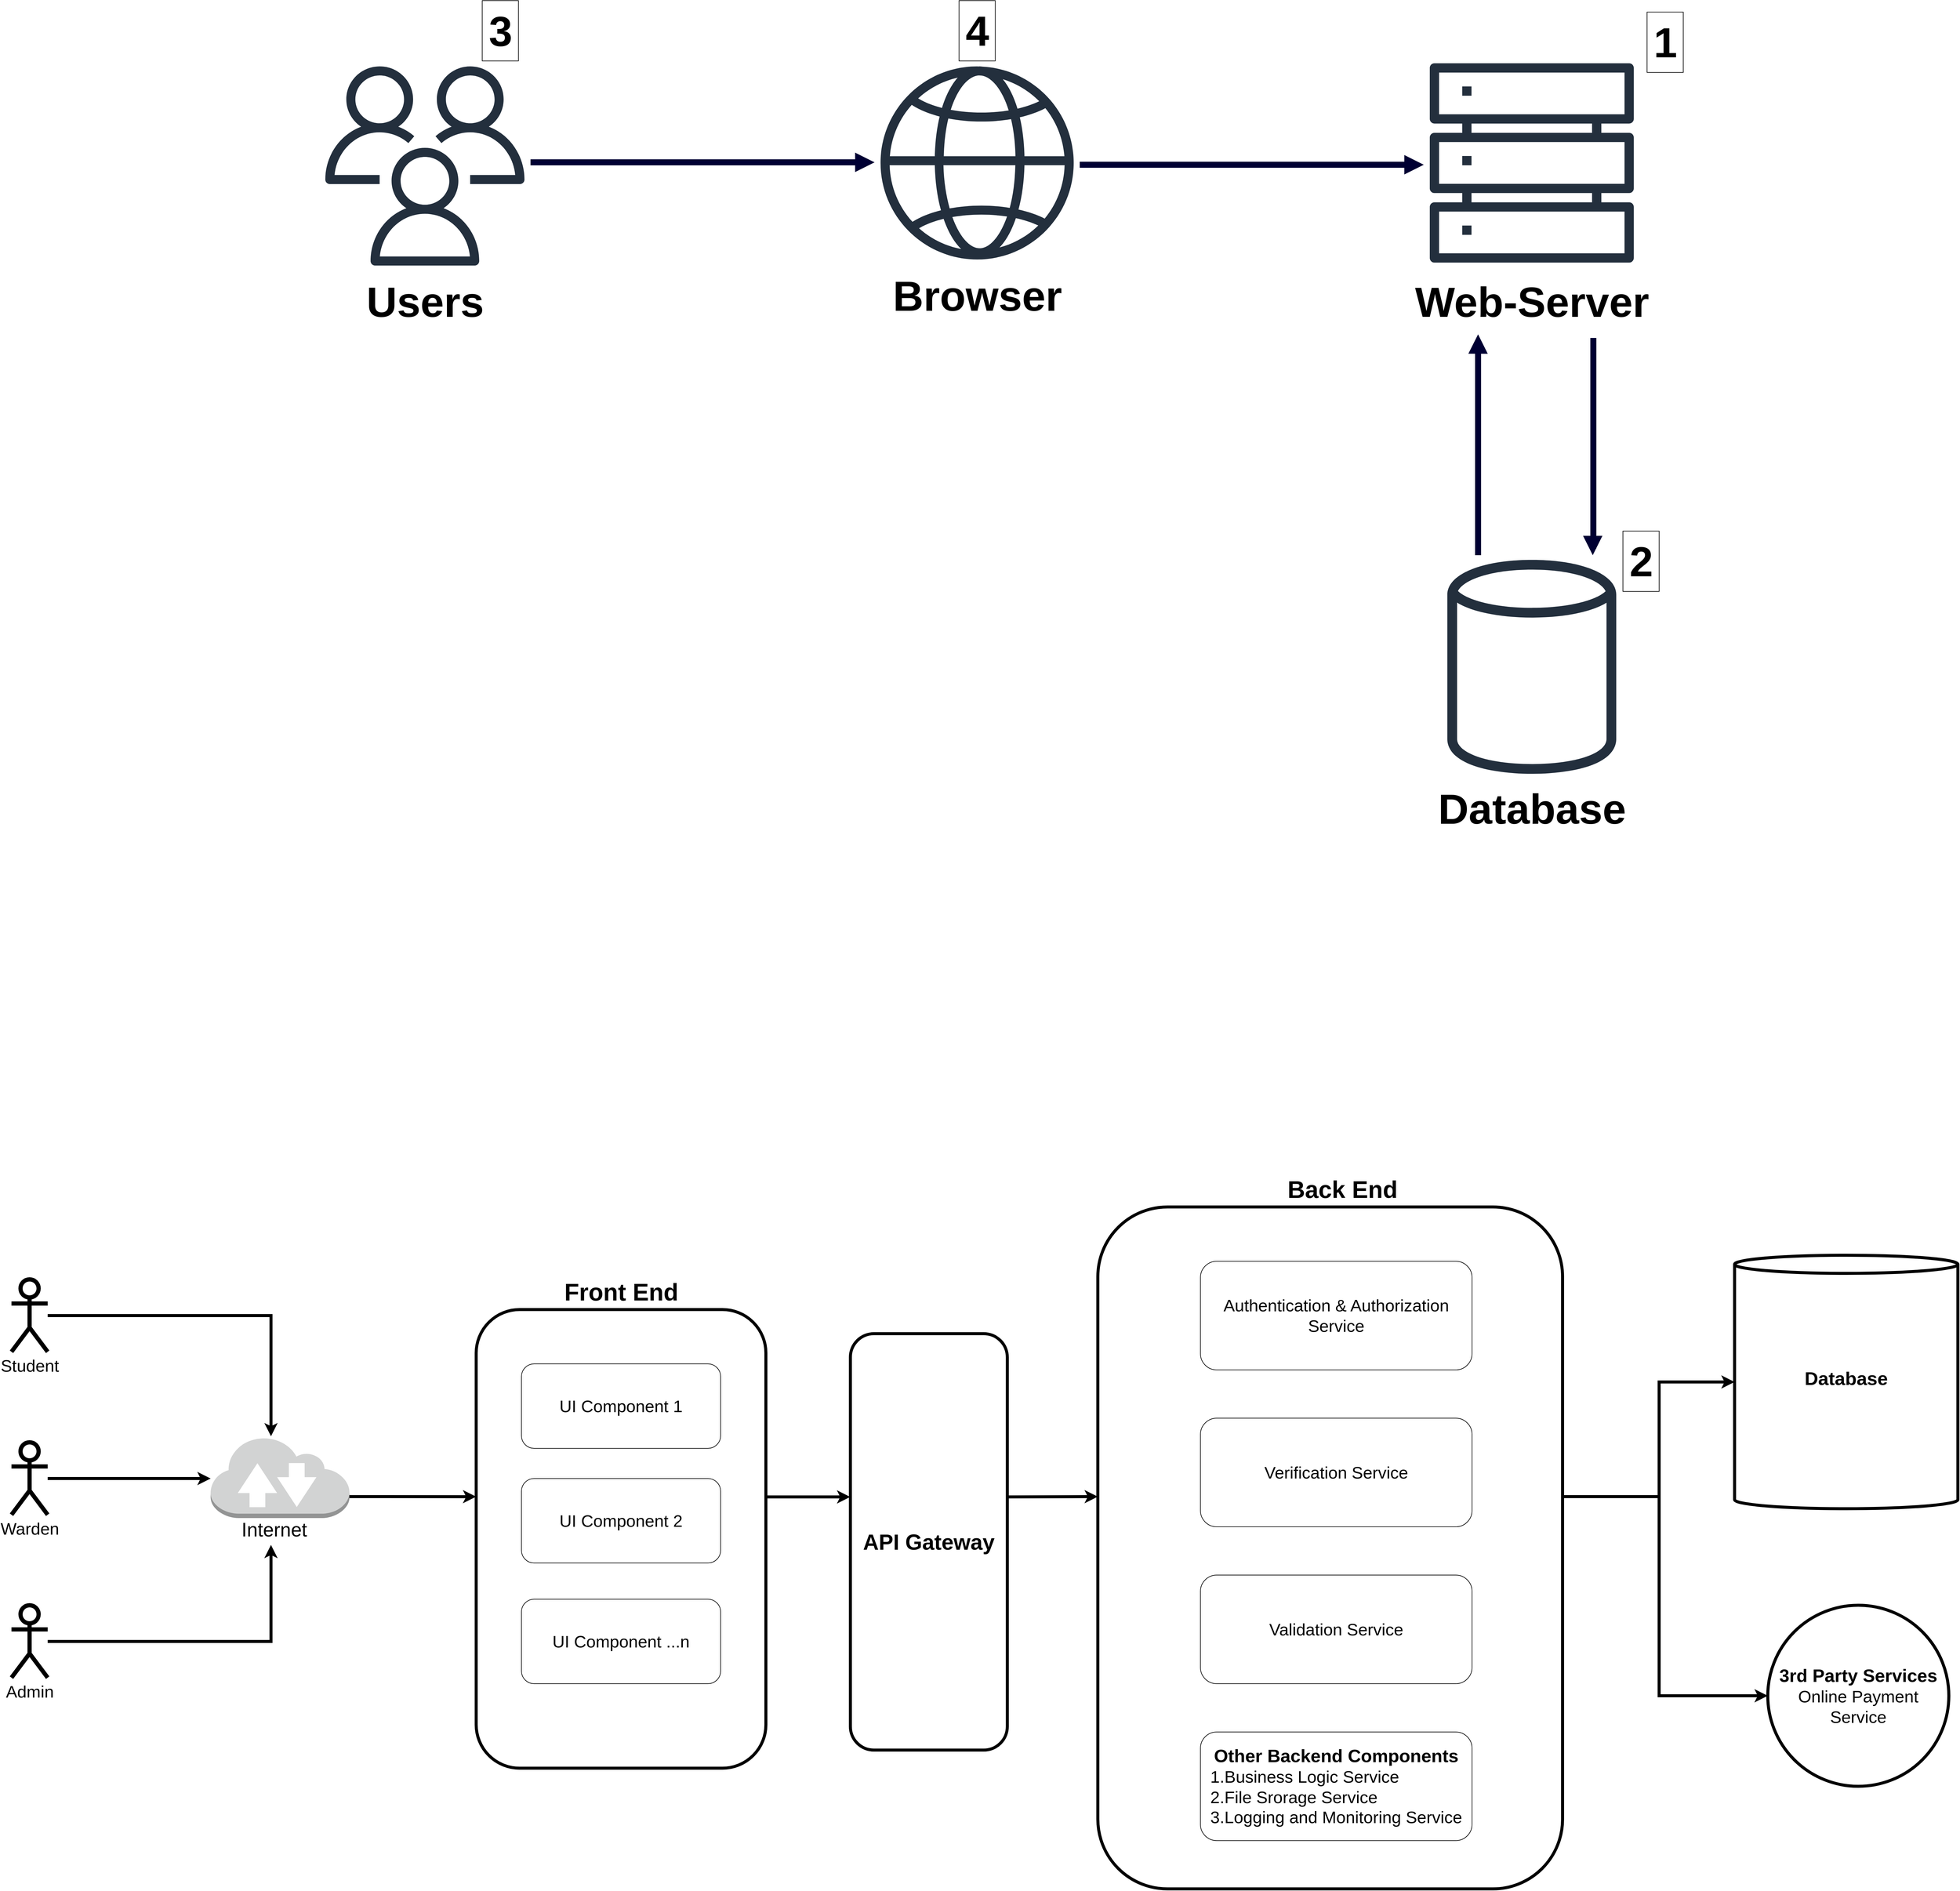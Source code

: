 <mxfile version="24.7.17">
  <diagram name="Page-1" id="gdyXt6v3vsUuZrMh-81j">
    <mxGraphModel dx="6900" dy="3695" grid="1" gridSize="10" guides="1" tooltips="1" connect="1" arrows="1" fold="1" page="1" pageScale="1" pageWidth="3937" pageHeight="7874" math="0" shadow="0">
      <root>
        <mxCell id="0" />
        <mxCell id="1" parent="0" />
        <mxCell id="IFWX6acOQtcKj59yUDU_-39" style="edgeStyle=orthogonalEdgeStyle;rounded=0;orthogonalLoop=1;jettySize=auto;html=1;entryX=0;entryY=0.5;entryDx=0;entryDy=0;strokeWidth=5;" parent="1" source="IFWX6acOQtcKj59yUDU_-12" target="IFWX6acOQtcKj59yUDU_-16" edge="1">
          <mxGeometry relative="1" as="geometry">
            <Array as="points">
              <mxPoint x="2970" y="2850" />
              <mxPoint x="2970" y="3180" />
            </Array>
          </mxGeometry>
        </mxCell>
        <mxCell id="IFWX6acOQtcKj59yUDU_-12" value="" style="rounded=1;whiteSpace=wrap;html=1;fillColor=default;strokeWidth=5;" parent="1" vertex="1">
          <mxGeometry x="2040" y="2370" width="770" height="1130" as="geometry" />
        </mxCell>
        <mxCell id="hxYweo_pgfPjeb7crnxX-8" value="&lt;font style=&quot;font-size: 28px;&quot;&gt;Student&lt;/font&gt;" style="shape=umlActor;verticalLabelPosition=bottom;verticalAlign=top;html=1;outlineConnect=0;strokeWidth=7;" parent="1" vertex="1">
          <mxGeometry x="240" y="2490" width="60" height="120" as="geometry" />
        </mxCell>
        <mxCell id="IFWX6acOQtcKj59yUDU_-29" style="edgeStyle=orthogonalEdgeStyle;rounded=0;orthogonalLoop=1;jettySize=auto;html=1;strokeWidth=5;" parent="1" source="hxYweo_pgfPjeb7crnxX-10" target="IFWX6acOQtcKj59yUDU_-17" edge="1">
          <mxGeometry relative="1" as="geometry">
            <Array as="points">
              <mxPoint x="500" y="2820" />
              <mxPoint x="500" y="2820" />
            </Array>
          </mxGeometry>
        </mxCell>
        <mxCell id="hxYweo_pgfPjeb7crnxX-10" value="&lt;font style=&quot;font-size: 28px;&quot;&gt;Warden&lt;/font&gt;" style="shape=umlActor;verticalLabelPosition=bottom;verticalAlign=top;html=1;outlineConnect=0;strokeWidth=7;" parent="1" vertex="1">
          <mxGeometry x="240" y="2760" width="60" height="120" as="geometry" />
        </mxCell>
        <mxCell id="hxYweo_pgfPjeb7crnxX-11" value="&lt;font style=&quot;font-size: 28px;&quot;&gt;Admin&lt;/font&gt;" style="shape=umlActor;verticalLabelPosition=bottom;verticalAlign=top;html=1;outlineConnect=0;strokeWidth=7;" parent="1" vertex="1">
          <mxGeometry x="240" y="3030" width="60" height="120" as="geometry" />
        </mxCell>
        <mxCell id="IFWX6acOQtcKj59yUDU_-4" value="&lt;font style=&quot;font-size: 36px;&quot;&gt;&lt;b&gt;API Gateway&lt;/b&gt;&lt;/font&gt;" style="rounded=1;whiteSpace=wrap;html=1;strokeWidth=5;" parent="1" vertex="1">
          <mxGeometry x="1630" y="2580" width="260" height="690" as="geometry" />
        </mxCell>
        <mxCell id="IFWX6acOQtcKj59yUDU_-7" value="&lt;font style=&quot;font-size: 28px;&quot;&gt;Authentication &amp;amp; Authorization Service&lt;/font&gt;" style="rounded=1;whiteSpace=wrap;html=1;" parent="1" vertex="1">
          <mxGeometry x="2210" y="2460" width="450" height="180" as="geometry" />
        </mxCell>
        <mxCell id="IFWX6acOQtcKj59yUDU_-10" value="&lt;font style=&quot;font-size: 28px;&quot;&gt;Verification Service&lt;/font&gt;" style="rounded=1;whiteSpace=wrap;html=1;" parent="1" vertex="1">
          <mxGeometry x="2210" y="2720" width="450" height="180" as="geometry" />
        </mxCell>
        <mxCell id="IFWX6acOQtcKj59yUDU_-11" value="&lt;font style=&quot;font-size: 28px;&quot;&gt;Validation Service&lt;/font&gt;" style="rounded=1;whiteSpace=wrap;html=1;" parent="1" vertex="1">
          <mxGeometry x="2210" y="2980" width="450" height="180" as="geometry" />
        </mxCell>
        <mxCell id="IFWX6acOQtcKj59yUDU_-13" value="&lt;font style=&quot;font-size: 31px;&quot;&gt;&lt;b style=&quot;&quot;&gt;Database&lt;/b&gt;&lt;/font&gt;&lt;div style=&quot;font-size: 31px;&quot;&gt;&lt;br&gt;&lt;/div&gt;" style="shape=cylinder3;whiteSpace=wrap;html=1;boundedLbl=1;backgroundOutline=1;size=15;strokeWidth=5;" parent="1" vertex="1">
          <mxGeometry x="3095" y="2450" width="370" height="420" as="geometry" />
        </mxCell>
        <mxCell id="IFWX6acOQtcKj59yUDU_-14" value="&lt;font style=&quot;font-size: 40px;&quot;&gt;&lt;b&gt;Back End&lt;/b&gt;&lt;/font&gt;" style="text;html=1;align=center;verticalAlign=middle;resizable=0;points=[];autosize=1;strokeColor=none;fillColor=none;" parent="1" vertex="1">
          <mxGeometry x="2340" y="2310" width="210" height="60" as="geometry" />
        </mxCell>
        <mxCell id="IFWX6acOQtcKj59yUDU_-16" value="&lt;font style=&quot;font-size: 30px;&quot;&gt;&lt;b&gt;3rd Party Services&lt;/b&gt;&lt;/font&gt;&lt;div&gt;&lt;font style=&quot;font-size: 28px;&quot;&gt;Online Payment Service&lt;/font&gt;&lt;/div&gt;" style="ellipse;whiteSpace=wrap;html=1;aspect=fixed;strokeWidth=5;" parent="1" vertex="1">
          <mxGeometry x="3150" y="3030" width="300" height="300" as="geometry" />
        </mxCell>
        <mxCell id="IFWX6acOQtcKj59yUDU_-21" value="" style="group" parent="1" vertex="1" connectable="0">
          <mxGeometry x="570" y="2750" width="230" height="180" as="geometry" />
        </mxCell>
        <mxCell id="IFWX6acOQtcKj59yUDU_-17" value="" style="outlineConnect=0;dashed=0;verticalLabelPosition=bottom;verticalAlign=top;align=center;html=1;shape=mxgraph.aws3.internet_2;fillColor=#D2D3D3;gradientColor=none;" parent="IFWX6acOQtcKj59yUDU_-21" vertex="1">
          <mxGeometry width="230" height="135.5" as="geometry" />
        </mxCell>
        <mxCell id="IFWX6acOQtcKj59yUDU_-18" value="&lt;span style=&quot;font-size: 32px;&quot;&gt;Internet&lt;/span&gt;" style="text;html=1;align=center;verticalAlign=middle;resizable=0;points=[];autosize=1;strokeColor=none;fillColor=none;" parent="IFWX6acOQtcKj59yUDU_-21" vertex="1">
          <mxGeometry x="40" y="130" width="130" height="50" as="geometry" />
        </mxCell>
        <mxCell id="IFWX6acOQtcKj59yUDU_-25" value="&lt;b style=&quot;&quot;&gt;&lt;font style=&quot;font-size: 30px;&quot;&gt;Other Backend Components&lt;/font&gt;&lt;/b&gt;&lt;div style=&quot;text-align: left;&quot;&gt;&lt;span style=&quot;font-size: 28px;&quot;&gt;1.Business Logic Service&lt;/span&gt;&lt;/div&gt;&lt;div style=&quot;text-align: left;&quot;&gt;&lt;span style=&quot;font-size: 28px;&quot;&gt;2.File Srorage Service&lt;/span&gt;&lt;/div&gt;&lt;div style=&quot;text-align: left;&quot;&gt;&lt;span style=&quot;font-size: 28px;&quot;&gt;3.Logging and Monitoring Service&lt;/span&gt;&lt;/div&gt;" style="rounded=1;whiteSpace=wrap;html=1;" parent="1" vertex="1">
          <mxGeometry x="2210" y="3240" width="450" height="180" as="geometry" />
        </mxCell>
        <mxCell id="IFWX6acOQtcKj59yUDU_-30" style="edgeStyle=orthogonalEdgeStyle;rounded=0;orthogonalLoop=1;jettySize=auto;html=1;exitX=1;exitY=0.333;exitDx=0;exitDy=0;exitPerimeter=0;strokeWidth=5;" parent="1" edge="1">
          <mxGeometry relative="1" as="geometry">
            <mxPoint x="300" y="2550" as="sourcePoint" />
            <mxPoint x="670" y="2750" as="targetPoint" />
            <Array as="points">
              <mxPoint x="670" y="2550" />
            </Array>
          </mxGeometry>
        </mxCell>
        <mxCell id="IFWX6acOQtcKj59yUDU_-31" style="edgeStyle=orthogonalEdgeStyle;rounded=0;orthogonalLoop=1;jettySize=auto;html=1;strokeWidth=5;" parent="1" source="hxYweo_pgfPjeb7crnxX-11" target="IFWX6acOQtcKj59yUDU_-18" edge="1">
          <mxGeometry relative="1" as="geometry">
            <Array as="points">
              <mxPoint x="670" y="3090" />
            </Array>
          </mxGeometry>
        </mxCell>
        <mxCell id="IFWX6acOQtcKj59yUDU_-33" style="edgeStyle=orthogonalEdgeStyle;rounded=0;orthogonalLoop=1;jettySize=auto;html=1;entryX=0;entryY=0.408;entryDx=0;entryDy=0;entryPerimeter=0;strokeWidth=5;" parent="1" source="IFWX6acOQtcKj59yUDU_-17" target="hxYweo_pgfPjeb7crnxX-12" edge="1">
          <mxGeometry relative="1" as="geometry">
            <Array as="points">
              <mxPoint x="840" y="2850" />
              <mxPoint x="840" y="2850" />
            </Array>
          </mxGeometry>
        </mxCell>
        <mxCell id="IFWX6acOQtcKj59yUDU_-34" value="" style="group" parent="1" vertex="1" connectable="0">
          <mxGeometry x="1010" y="2500" width="480" height="800" as="geometry" />
        </mxCell>
        <mxCell id="hxYweo_pgfPjeb7crnxX-12" value="" style="rounded=1;whiteSpace=wrap;html=1;fillColor=default;strokeWidth=5;" parent="IFWX6acOQtcKj59yUDU_-34" vertex="1">
          <mxGeometry y="40" width="480" height="760" as="geometry" />
        </mxCell>
        <mxCell id="IFWX6acOQtcKj59yUDU_-15" value="&lt;font style=&quot;font-size: 40px;&quot;&gt;&lt;b&gt;Front End&lt;/b&gt;&lt;/font&gt;" style="text;html=1;align=center;verticalAlign=middle;resizable=0;points=[];autosize=1;strokeColor=none;fillColor=none;" parent="IFWX6acOQtcKj59yUDU_-34" vertex="1">
          <mxGeometry x="135" y="-20" width="210" height="60" as="geometry" />
        </mxCell>
        <mxCell id="IFWX6acOQtcKj59yUDU_-22" value="&lt;span style=&quot;font-size: 28px;&quot;&gt;UI Component 1&lt;/span&gt;" style="rounded=1;whiteSpace=wrap;html=1;" parent="IFWX6acOQtcKj59yUDU_-34" vertex="1">
          <mxGeometry x="75" y="130" width="330" height="140" as="geometry" />
        </mxCell>
        <mxCell id="IFWX6acOQtcKj59yUDU_-23" value="&lt;span style=&quot;font-size: 28px;&quot;&gt;UI Component 2&lt;/span&gt;" style="rounded=1;whiteSpace=wrap;html=1;" parent="IFWX6acOQtcKj59yUDU_-34" vertex="1">
          <mxGeometry x="75" y="320" width="330" height="140" as="geometry" />
        </mxCell>
        <mxCell id="IFWX6acOQtcKj59yUDU_-24" value="&lt;span style=&quot;font-size: 28px;&quot;&gt;UI Component ...n&lt;/span&gt;" style="rounded=1;whiteSpace=wrap;html=1;" parent="IFWX6acOQtcKj59yUDU_-34" vertex="1">
          <mxGeometry x="75" y="520" width="330" height="140" as="geometry" />
        </mxCell>
        <mxCell id="IFWX6acOQtcKj59yUDU_-36" style="edgeStyle=orthogonalEdgeStyle;rounded=0;orthogonalLoop=1;jettySize=auto;html=1;entryX=-0.001;entryY=0.392;entryDx=0;entryDy=0;entryPerimeter=0;strokeWidth=5;" parent="1" source="hxYweo_pgfPjeb7crnxX-12" target="IFWX6acOQtcKj59yUDU_-4" edge="1">
          <mxGeometry relative="1" as="geometry">
            <mxPoint x="1630" y="2870" as="targetPoint" />
            <Array as="points">
              <mxPoint x="1560" y="2850" />
            </Array>
          </mxGeometry>
        </mxCell>
        <mxCell id="IFWX6acOQtcKj59yUDU_-37" style="edgeStyle=orthogonalEdgeStyle;rounded=0;orthogonalLoop=1;jettySize=auto;html=1;entryX=0.003;entryY=0.447;entryDx=0;entryDy=0;entryPerimeter=0;strokeWidth=5;exitX=0.999;exitY=0.392;exitDx=0;exitDy=0;exitPerimeter=0;" parent="1" source="IFWX6acOQtcKj59yUDU_-4" edge="1">
          <mxGeometry relative="1" as="geometry">
            <mxPoint x="1910" y="2850" as="sourcePoint" />
            <mxPoint x="2040.0" y="2850" as="targetPoint" />
          </mxGeometry>
        </mxCell>
        <mxCell id="IFWX6acOQtcKj59yUDU_-38" style="edgeStyle=orthogonalEdgeStyle;rounded=0;orthogonalLoop=1;jettySize=auto;html=1;entryX=0;entryY=0.5;entryDx=0;entryDy=0;entryPerimeter=0;strokeWidth=5;" parent="1" source="IFWX6acOQtcKj59yUDU_-12" target="IFWX6acOQtcKj59yUDU_-13" edge="1">
          <mxGeometry relative="1" as="geometry">
            <Array as="points">
              <mxPoint x="2970" y="2850" />
              <mxPoint x="2970" y="2660" />
            </Array>
          </mxGeometry>
        </mxCell>
        <mxCell id="yUfSExDYU_etc1Tm684T-2" value="" style="sketch=0;outlineConnect=0;fontColor=#232F3E;gradientColor=none;fillColor=#232F3D;strokeColor=none;dashed=0;verticalLabelPosition=bottom;verticalAlign=top;align=center;html=1;fontSize=12;fontStyle=0;aspect=fixed;pointerEvents=1;shape=mxgraph.aws4.globe;" vertex="1" parent="1">
          <mxGeometry x="1680" y="480" width="320" height="320" as="geometry" />
        </mxCell>
        <mxCell id="yUfSExDYU_etc1Tm684T-3" value="" style="sketch=0;outlineConnect=0;fontColor=#232F3E;gradientColor=none;fillColor=#232F3D;strokeColor=none;dashed=0;verticalLabelPosition=bottom;verticalAlign=top;align=center;html=1;fontSize=12;fontStyle=0;aspect=fixed;pointerEvents=1;shape=mxgraph.aws4.users;" vertex="1" parent="1">
          <mxGeometry x="760" y="480" width="330" height="330" as="geometry" />
        </mxCell>
        <mxCell id="yUfSExDYU_etc1Tm684T-4" value="" style="sketch=0;outlineConnect=0;fontColor=#232F3E;gradientColor=none;fillColor=#232F3D;strokeColor=none;dashed=0;verticalLabelPosition=bottom;verticalAlign=top;align=center;html=1;fontSize=12;fontStyle=0;aspect=fixed;pointerEvents=1;shape=mxgraph.aws4.servers;" vertex="1" parent="1">
          <mxGeometry x="2590" y="471" width="338" height="338" as="geometry" />
        </mxCell>
        <mxCell id="yUfSExDYU_etc1Tm684T-5" value="" style="sketch=0;outlineConnect=0;fontColor=#232F3E;gradientColor=none;fillColor=#232F3D;strokeColor=none;dashed=0;verticalLabelPosition=bottom;verticalAlign=top;align=center;html=1;fontSize=12;fontStyle=0;aspect=fixed;pointerEvents=1;shape=mxgraph.aws4.generic_database;" vertex="1" parent="1">
          <mxGeometry x="2619.07" y="1290" width="279.86" height="370" as="geometry" />
        </mxCell>
        <mxCell id="yUfSExDYU_etc1Tm684T-6" value="&lt;font style=&quot;font-size: 70px;&quot;&gt;&lt;b&gt;Users&lt;/b&gt;&lt;/font&gt;" style="text;html=1;align=center;verticalAlign=middle;resizable=0;points=[];autosize=1;strokeColor=none;fillColor=none;" vertex="1" parent="1">
          <mxGeometry x="815" y="820" width="220" height="100" as="geometry" />
        </mxCell>
        <mxCell id="yUfSExDYU_etc1Tm684T-7" value="&lt;span style=&quot;font-size: 70px;&quot;&gt;&lt;b&gt;Browser&lt;/b&gt;&lt;/span&gt;" style="text;html=1;align=center;verticalAlign=middle;resizable=0;points=[];autosize=1;strokeColor=none;fillColor=none;" vertex="1" parent="1">
          <mxGeometry x="1690" y="810" width="300" height="100" as="geometry" />
        </mxCell>
        <mxCell id="yUfSExDYU_etc1Tm684T-8" value="&lt;span style=&quot;font-size: 70px;&quot;&gt;&lt;b&gt;Web-Server&lt;/b&gt;&lt;/span&gt;" style="text;html=1;align=center;verticalAlign=middle;resizable=0;points=[];autosize=1;strokeColor=none;fillColor=none;" vertex="1" parent="1">
          <mxGeometry x="2554" y="820" width="410" height="100" as="geometry" />
        </mxCell>
        <mxCell id="yUfSExDYU_etc1Tm684T-9" value="&lt;span style=&quot;font-size: 70px;&quot;&gt;&lt;b&gt;Database&lt;/b&gt;&lt;/span&gt;" style="text;html=1;align=center;verticalAlign=middle;resizable=0;points=[];autosize=1;strokeColor=none;fillColor=none;" vertex="1" parent="1">
          <mxGeometry x="2594" y="1660" width="330" height="100" as="geometry" />
        </mxCell>
        <mxCell id="yUfSExDYU_etc1Tm684T-10" value="" style="edgeStyle=orthogonalEdgeStyle;html=1;endArrow=block;elbow=vertical;startArrow=none;endFill=1;strokeColor=#000033;rounded=0;strokeWidth=10;" edge="1" parent="1">
          <mxGeometry width="100" relative="1" as="geometry">
            <mxPoint x="1100" y="639" as="sourcePoint" />
            <mxPoint x="1670" y="639" as="targetPoint" />
          </mxGeometry>
        </mxCell>
        <mxCell id="yUfSExDYU_etc1Tm684T-11" value="" style="edgeStyle=orthogonalEdgeStyle;html=1;endArrow=block;elbow=vertical;startArrow=none;endFill=1;strokeColor=#000033;rounded=0;strokeWidth=10;" edge="1" parent="1">
          <mxGeometry width="100" relative="1" as="geometry">
            <mxPoint x="2010" y="643" as="sourcePoint" />
            <mxPoint x="2580" y="643" as="targetPoint" />
          </mxGeometry>
        </mxCell>
        <mxCell id="yUfSExDYU_etc1Tm684T-13" value="" style="edgeStyle=orthogonalEdgeStyle;html=1;endArrow=block;elbow=vertical;startArrow=none;endFill=1;strokeColor=#000033;rounded=0;strokeWidth=10;" edge="1" parent="1">
          <mxGeometry width="100" relative="1" as="geometry">
            <mxPoint x="2670" y="1290" as="sourcePoint" />
            <mxPoint x="2670.02" y="924" as="targetPoint" />
            <Array as="points">
              <mxPoint x="2669.99" y="944" />
            </Array>
          </mxGeometry>
        </mxCell>
        <mxCell id="yUfSExDYU_etc1Tm684T-14" value="" style="edgeStyle=orthogonalEdgeStyle;html=1;endArrow=block;elbow=vertical;startArrow=none;endFill=1;strokeColor=#000033;rounded=0;strokeWidth=10;" edge="1" parent="1">
          <mxGeometry width="100" relative="1" as="geometry">
            <mxPoint x="2861" y="930" as="sourcePoint" />
            <mxPoint x="2860" y="1290" as="targetPoint" />
            <Array as="points">
              <mxPoint x="2861" y="1274" />
            </Array>
          </mxGeometry>
        </mxCell>
        <mxCell id="yUfSExDYU_etc1Tm684T-15" value="&lt;span style=&quot;font-size: 70px;&quot;&gt;&lt;b&gt;1&lt;/b&gt;&lt;/span&gt;" style="text;html=1;align=center;verticalAlign=middle;resizable=0;points=[];autosize=1;strokeColor=default;fillColor=default;gradientColor=none;rounded=0;" vertex="1" parent="1">
          <mxGeometry x="2950" y="390" width="60" height="100" as="geometry" />
        </mxCell>
        <mxCell id="yUfSExDYU_etc1Tm684T-16" value="&lt;span style=&quot;font-size: 70px;&quot;&gt;&lt;b&gt;2&lt;/b&gt;&lt;/span&gt;" style="text;html=1;align=center;verticalAlign=middle;resizable=0;points=[];autosize=1;strokeColor=default;fillColor=default;gradientColor=none;rounded=0;" vertex="1" parent="1">
          <mxGeometry x="2910" y="1250" width="60" height="100" as="geometry" />
        </mxCell>
        <mxCell id="yUfSExDYU_etc1Tm684T-17" value="&lt;span style=&quot;font-size: 70px;&quot;&gt;&lt;b&gt;3&lt;/b&gt;&lt;/span&gt;" style="text;html=1;align=center;verticalAlign=middle;resizable=0;points=[];autosize=1;strokeColor=default;fillColor=default;gradientColor=none;rounded=0;" vertex="1" parent="1">
          <mxGeometry x="1020" y="371" width="60" height="100" as="geometry" />
        </mxCell>
        <mxCell id="yUfSExDYU_etc1Tm684T-18" value="&lt;span style=&quot;font-size: 70px;&quot;&gt;&lt;b&gt;4&lt;/b&gt;&lt;/span&gt;" style="text;html=1;align=center;verticalAlign=middle;resizable=0;points=[];autosize=1;strokeColor=default;fillColor=default;gradientColor=none;rounded=0;" vertex="1" parent="1">
          <mxGeometry x="1810" y="371" width="60" height="100" as="geometry" />
        </mxCell>
      </root>
    </mxGraphModel>
  </diagram>
</mxfile>
